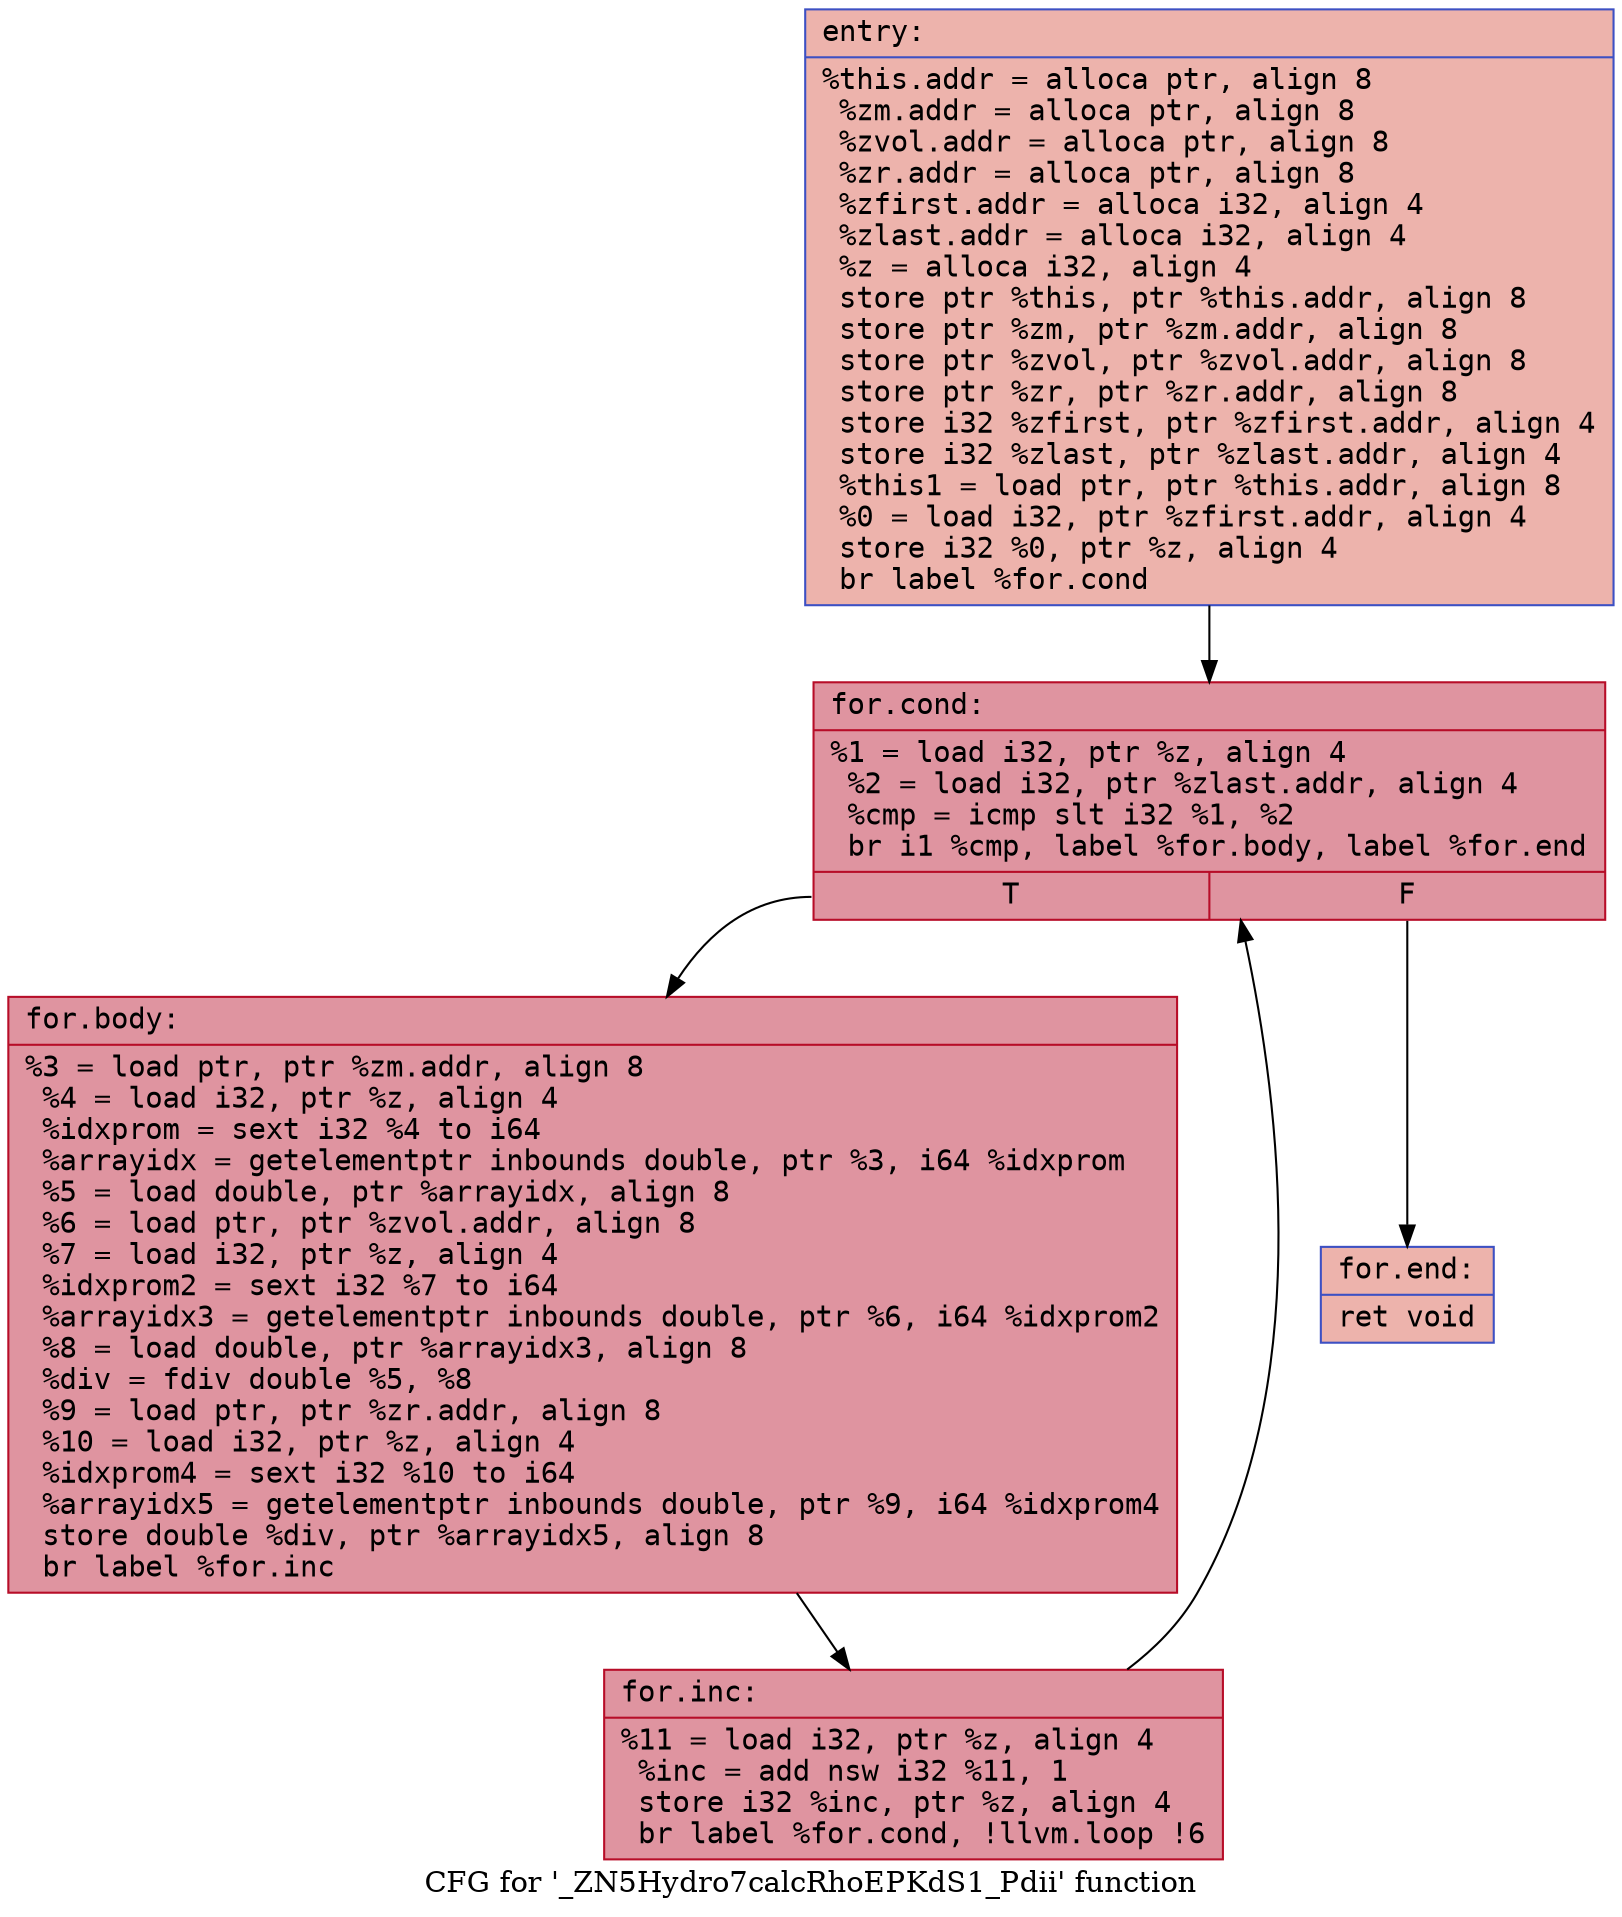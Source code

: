 digraph "CFG for '_ZN5Hydro7calcRhoEPKdS1_Pdii' function" {
	label="CFG for '_ZN5Hydro7calcRhoEPKdS1_Pdii' function";

	Node0x5618698ba1a0 [shape=record,color="#3d50c3ff", style=filled, fillcolor="#d6524470" fontname="Courier",label="{entry:\l|  %this.addr = alloca ptr, align 8\l  %zm.addr = alloca ptr, align 8\l  %zvol.addr = alloca ptr, align 8\l  %zr.addr = alloca ptr, align 8\l  %zfirst.addr = alloca i32, align 4\l  %zlast.addr = alloca i32, align 4\l  %z = alloca i32, align 4\l  store ptr %this, ptr %this.addr, align 8\l  store ptr %zm, ptr %zm.addr, align 8\l  store ptr %zvol, ptr %zvol.addr, align 8\l  store ptr %zr, ptr %zr.addr, align 8\l  store i32 %zfirst, ptr %zfirst.addr, align 4\l  store i32 %zlast, ptr %zlast.addr, align 4\l  %this1 = load ptr, ptr %this.addr, align 8\l  %0 = load i32, ptr %zfirst.addr, align 4\l  store i32 %0, ptr %z, align 4\l  br label %for.cond\l}"];
	Node0x5618698ba1a0 -> Node0x5618698bb2e0[tooltip="entry -> for.cond\nProbability 100.00%" ];
	Node0x5618698bb2e0 [shape=record,color="#b70d28ff", style=filled, fillcolor="#b70d2870" fontname="Courier",label="{for.cond:\l|  %1 = load i32, ptr %z, align 4\l  %2 = load i32, ptr %zlast.addr, align 4\l  %cmp = icmp slt i32 %1, %2\l  br i1 %cmp, label %for.body, label %for.end\l|{<s0>T|<s1>F}}"];
	Node0x5618698bb2e0:s0 -> Node0x5618698bb580[tooltip="for.cond -> for.body\nProbability 96.88%" ];
	Node0x5618698bb2e0:s1 -> Node0x5618698bb600[tooltip="for.cond -> for.end\nProbability 3.12%" ];
	Node0x5618698bb580 [shape=record,color="#b70d28ff", style=filled, fillcolor="#b70d2870" fontname="Courier",label="{for.body:\l|  %3 = load ptr, ptr %zm.addr, align 8\l  %4 = load i32, ptr %z, align 4\l  %idxprom = sext i32 %4 to i64\l  %arrayidx = getelementptr inbounds double, ptr %3, i64 %idxprom\l  %5 = load double, ptr %arrayidx, align 8\l  %6 = load ptr, ptr %zvol.addr, align 8\l  %7 = load i32, ptr %z, align 4\l  %idxprom2 = sext i32 %7 to i64\l  %arrayidx3 = getelementptr inbounds double, ptr %6, i64 %idxprom2\l  %8 = load double, ptr %arrayidx3, align 8\l  %div = fdiv double %5, %8\l  %9 = load ptr, ptr %zr.addr, align 8\l  %10 = load i32, ptr %z, align 4\l  %idxprom4 = sext i32 %10 to i64\l  %arrayidx5 = getelementptr inbounds double, ptr %9, i64 %idxprom4\l  store double %div, ptr %arrayidx5, align 8\l  br label %for.inc\l}"];
	Node0x5618698bb580 -> Node0x5618698bc3d0[tooltip="for.body -> for.inc\nProbability 100.00%" ];
	Node0x5618698bc3d0 [shape=record,color="#b70d28ff", style=filled, fillcolor="#b70d2870" fontname="Courier",label="{for.inc:\l|  %11 = load i32, ptr %z, align 4\l  %inc = add nsw i32 %11, 1\l  store i32 %inc, ptr %z, align 4\l  br label %for.cond, !llvm.loop !6\l}"];
	Node0x5618698bc3d0 -> Node0x5618698bb2e0[tooltip="for.inc -> for.cond\nProbability 100.00%" ];
	Node0x5618698bb600 [shape=record,color="#3d50c3ff", style=filled, fillcolor="#d6524470" fontname="Courier",label="{for.end:\l|  ret void\l}"];
}
